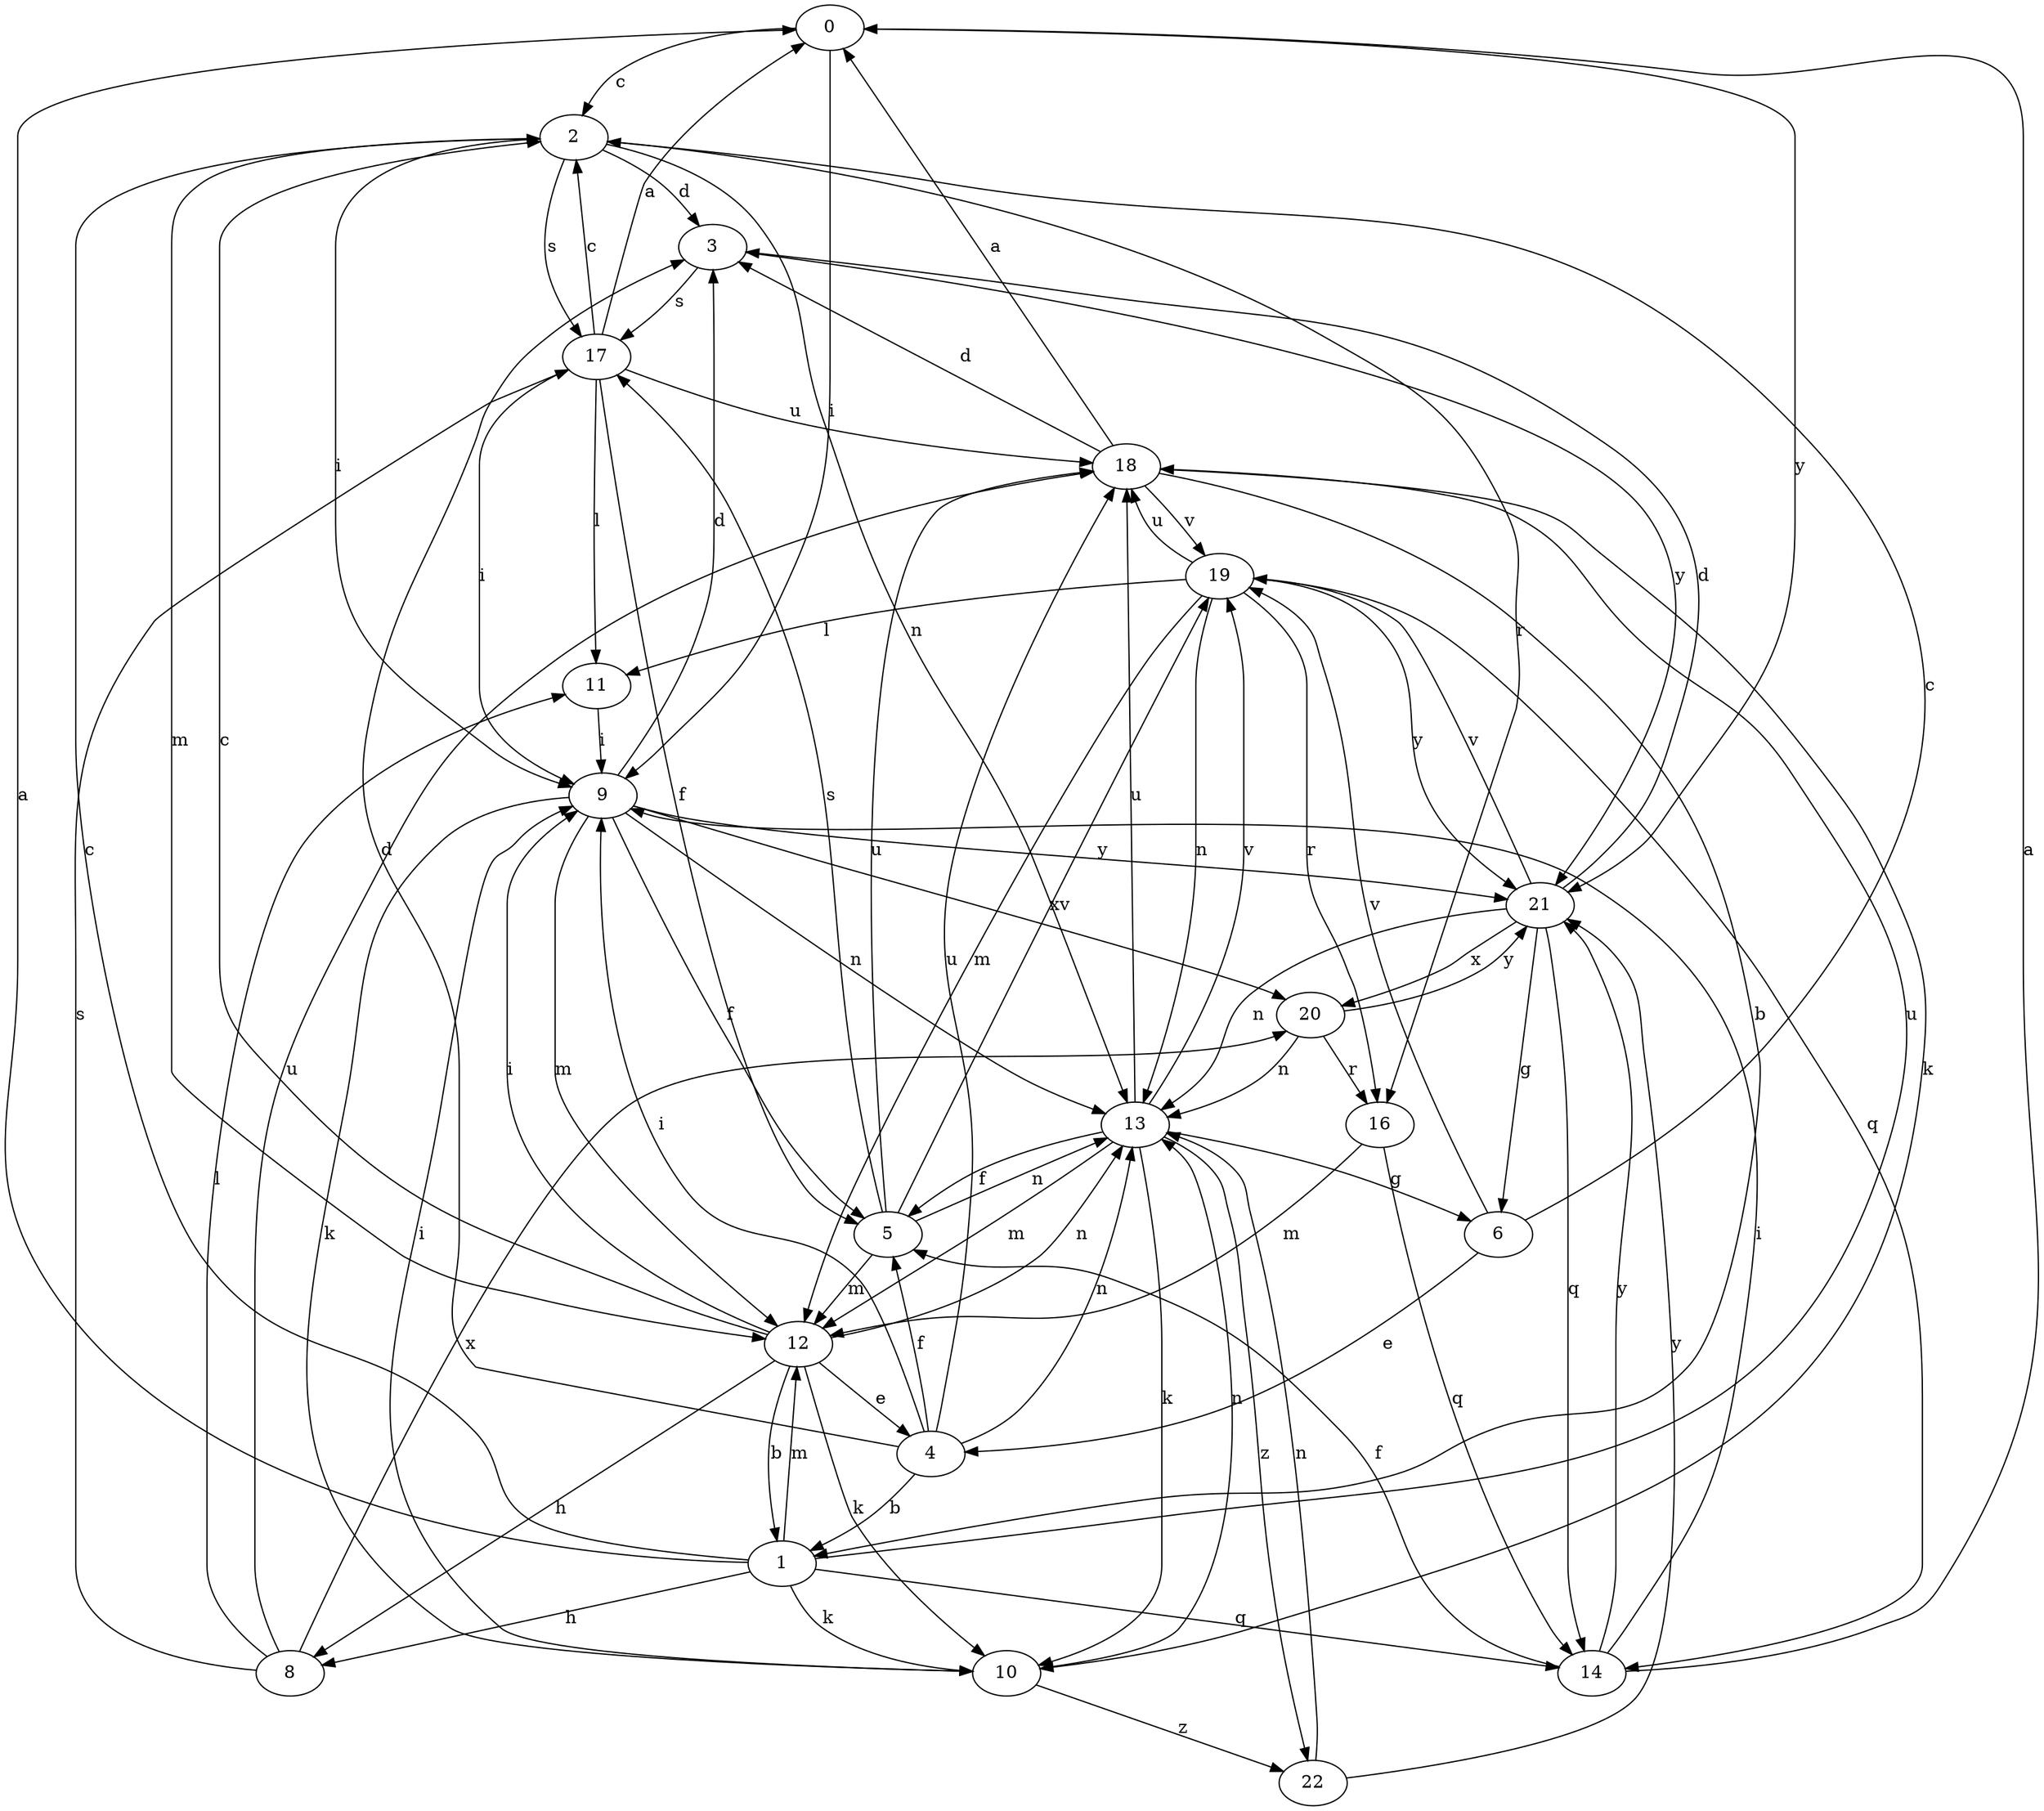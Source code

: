 strict digraph  {
0;
1;
2;
3;
4;
5;
6;
8;
9;
10;
11;
12;
13;
14;
16;
17;
18;
19;
20;
21;
22;
0 -> 2  [label=c];
0 -> 9  [label=i];
0 -> 21  [label=y];
1 -> 0  [label=a];
1 -> 2  [label=c];
1 -> 8  [label=h];
1 -> 10  [label=k];
1 -> 12  [label=m];
1 -> 14  [label=q];
1 -> 18  [label=u];
2 -> 3  [label=d];
2 -> 9  [label=i];
2 -> 12  [label=m];
2 -> 13  [label=n];
2 -> 16  [label=r];
2 -> 17  [label=s];
3 -> 17  [label=s];
3 -> 21  [label=y];
4 -> 1  [label=b];
4 -> 3  [label=d];
4 -> 5  [label=f];
4 -> 9  [label=i];
4 -> 13  [label=n];
4 -> 18  [label=u];
5 -> 12  [label=m];
5 -> 13  [label=n];
5 -> 17  [label=s];
5 -> 18  [label=u];
5 -> 19  [label=v];
6 -> 2  [label=c];
6 -> 4  [label=e];
6 -> 19  [label=v];
8 -> 11  [label=l];
8 -> 17  [label=s];
8 -> 18  [label=u];
8 -> 20  [label=x];
9 -> 3  [label=d];
9 -> 5  [label=f];
9 -> 10  [label=k];
9 -> 12  [label=m];
9 -> 13  [label=n];
9 -> 20  [label=x];
9 -> 21  [label=y];
10 -> 9  [label=i];
10 -> 13  [label=n];
10 -> 22  [label=z];
11 -> 9  [label=i];
12 -> 1  [label=b];
12 -> 2  [label=c];
12 -> 4  [label=e];
12 -> 8  [label=h];
12 -> 9  [label=i];
12 -> 10  [label=k];
12 -> 13  [label=n];
13 -> 5  [label=f];
13 -> 6  [label=g];
13 -> 10  [label=k];
13 -> 12  [label=m];
13 -> 18  [label=u];
13 -> 19  [label=v];
13 -> 22  [label=z];
14 -> 0  [label=a];
14 -> 5  [label=f];
14 -> 9  [label=i];
14 -> 21  [label=y];
16 -> 12  [label=m];
16 -> 14  [label=q];
17 -> 0  [label=a];
17 -> 2  [label=c];
17 -> 5  [label=f];
17 -> 9  [label=i];
17 -> 11  [label=l];
17 -> 18  [label=u];
18 -> 0  [label=a];
18 -> 1  [label=b];
18 -> 3  [label=d];
18 -> 10  [label=k];
18 -> 19  [label=v];
19 -> 11  [label=l];
19 -> 12  [label=m];
19 -> 13  [label=n];
19 -> 14  [label=q];
19 -> 16  [label=r];
19 -> 18  [label=u];
19 -> 21  [label=y];
20 -> 13  [label=n];
20 -> 16  [label=r];
20 -> 21  [label=y];
21 -> 3  [label=d];
21 -> 6  [label=g];
21 -> 13  [label=n];
21 -> 14  [label=q];
21 -> 19  [label=v];
21 -> 20  [label=x];
22 -> 13  [label=n];
22 -> 21  [label=y];
}
